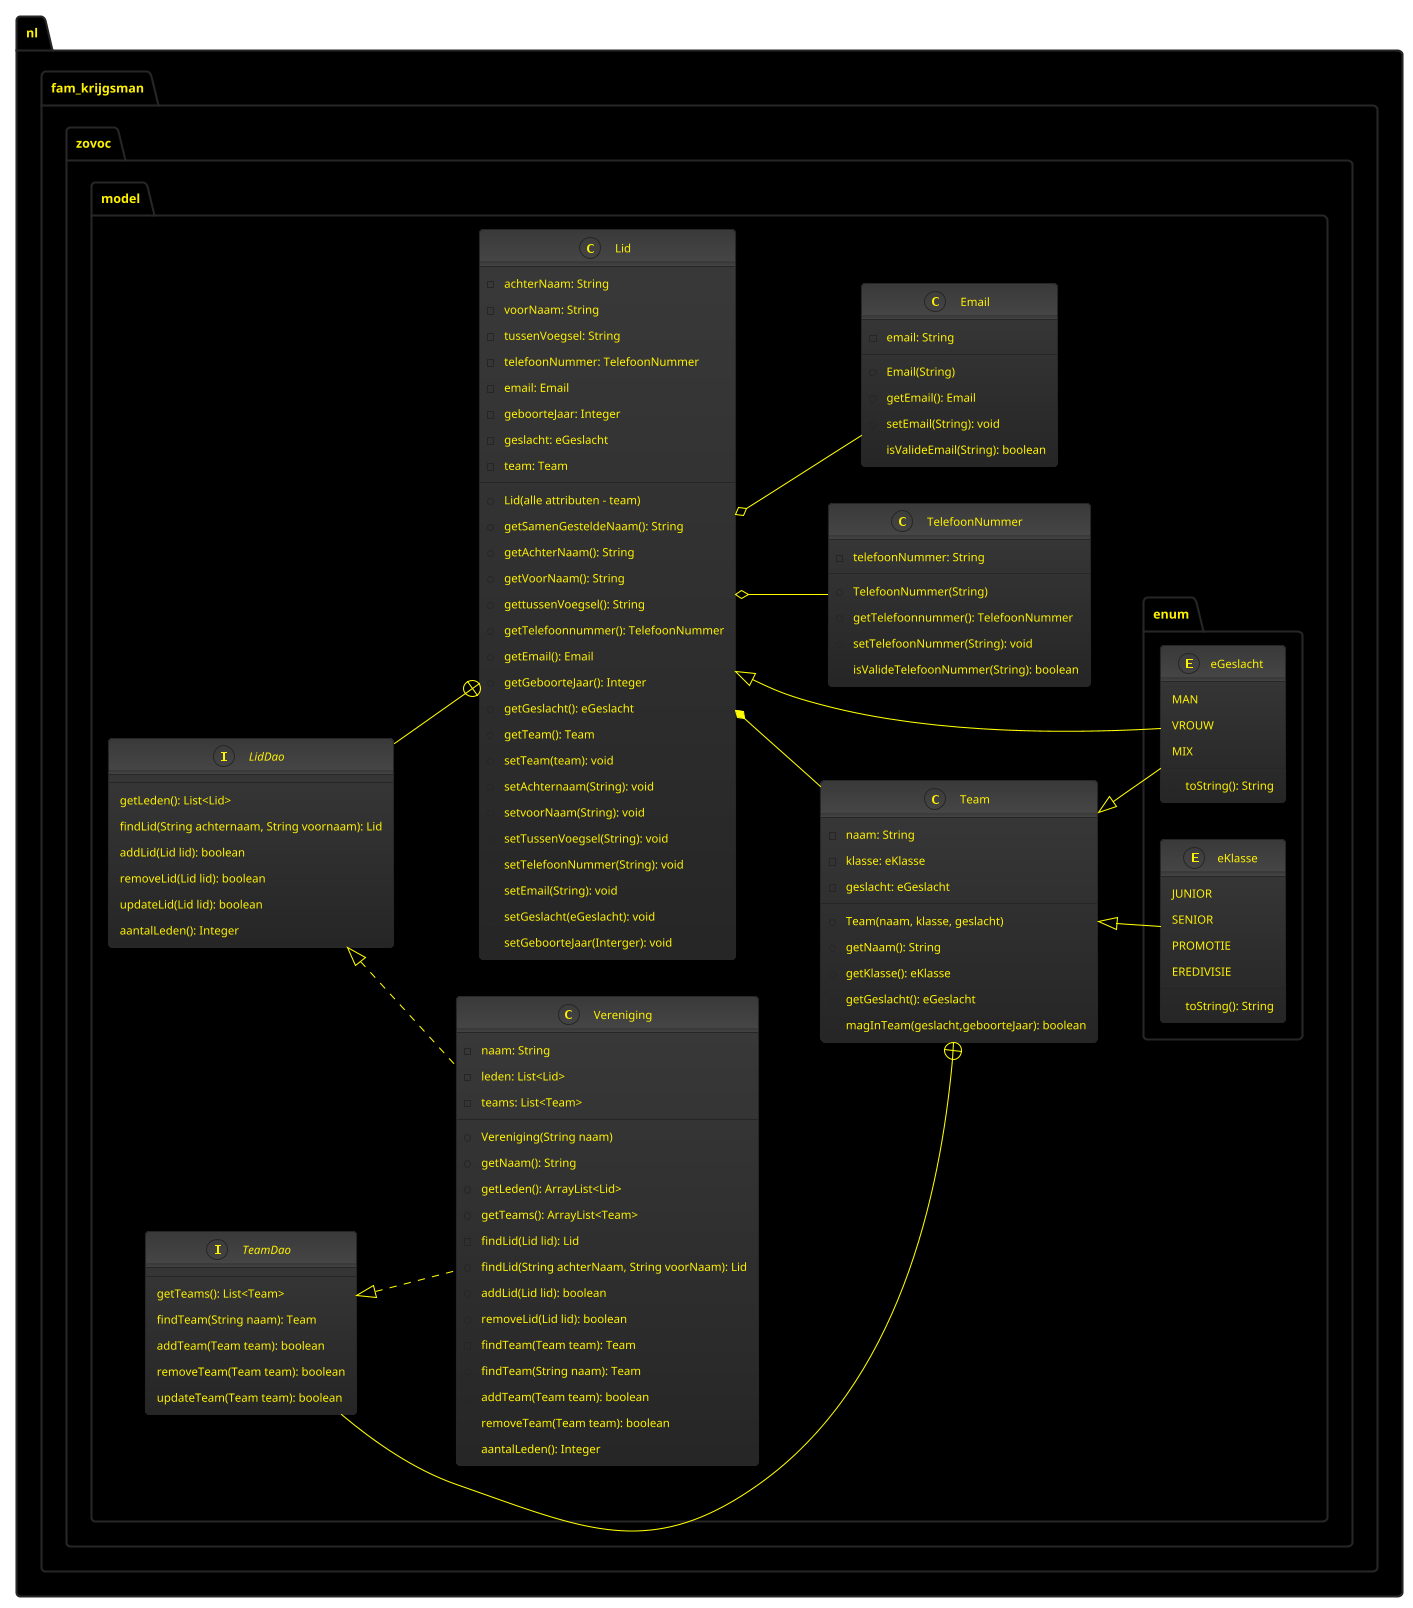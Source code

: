 @startuml
'https://plantuml.com/class-diagram
!theme black-knight
left to right direction
skinparam class {
    ArrowColor Yellow
    ArrowThickness 1
}

skinparam package {
    BackgroundColor #000000
}

package nl.fam_krijgsman.zovoc.model {
class Vereniging implements LidDao, TeamDao{
    -naam: String
    -leden: List<Lid>
    -teams: List<Team>
    +Vereniging(String naam)
    +getNaam(): String
    +getLeden(): ArrayList<Lid>
    +getTeams(): ArrayList<Team>
    -findLid(Lid lid): Lid
    +findLid(String achterNaam, String voorNaam): Lid
    +addLid(Lid lid): boolean
    +removeLid(Lid lid): boolean
    -findTeam(Team team): Team
    +findTeam(String naam): Team
    +addTeam(Team team): boolean
    +removeTeam(Team team): boolean
    +aantalLeden(): Integer
}

class Lid {
    -achterNaam: String
    -voorNaam: String
    -tussenVoegsel: String
    -telefoonNummer: TelefoonNummer
    -email: Email
    -geboorteJaar: Integer
    -geslacht: eGeslacht
    -team: Team
    +Lid(alle attributen - team)
    +getSamenGesteldeNaam(): String
    +getAchterNaam(): String
    +getVoorNaam(): String
    +gettussenVoegsel(): String
    +getTelefoonnummer(): TelefoonNummer
    +getEmail(): Email
    +getGeboorteJaar(): Integer
    +getGeslacht(): eGeslacht
    +getTeam(): Team
    +setTeam(team): void
    +setAchternaam(String): void
    +setvoorNaam(String): void
    +setTussenVoegsel(String): void
    +setTelefoonNummer(String): void
    +setEmail(String): void
    +setGeslacht(eGeslacht): void
    +setGeboorteJaar(Interger): void
}

interface LidDao {
        getLeden(): List<Lid>
        findLid(String achternaam, String voornaam): Lid
        addLid(Lid lid): boolean
        removeLid(Lid lid): boolean
        updateLid(Lid lid): boolean
        aantalLeden(): Integer
}

class Team {
    -naam: String
    -klasse: eKlasse
    -geslacht: eGeslacht
    +Team(naam, klasse, geslacht)
    +getNaam(): String
    +getKlasse(): eKlasse
    +getGeslacht(): eGeslacht
    +magInTeam(geslacht,geboorteJaar): boolean
}

interface TeamDao {
    getTeams(): List<Team>
    findTeam(String naam): Team
    addTeam(Team team): boolean
    removeTeam(Team team): boolean
    updateTeam(Team team): boolean
}

class TelefoonNummer {
    - telefoonNummer: String
    + TelefoonNummer(String)
    + getTelefoonnummer(): TelefoonNummer
    + setTelefoonNummer(String): void
    + isValideTelefoonNummer(String): boolean
}

class Email {
    - email: String
    + Email(String)
    + getEmail(): Email
    + setEmail(String): void
    + isValideEmail(String): boolean
}

package enum {
    enum eGeslacht {
        MAN
        VROUW
        MIX
        +toString(): String
    }


    enum eKlasse {
          JUNIOR
        SENIOR
        PROMOTIE
        EREDIVISIE
        +toString(): String
    }

}
}

Team <|- eKlasse
Team <|-- eGeslacht
Lid <|- eGeslacht
Lid o-- TelefoonNummer
Lid o-- Email
Lid  *-- Team
LidDao --+ Lid
TeamDao --+ Team

@enduml